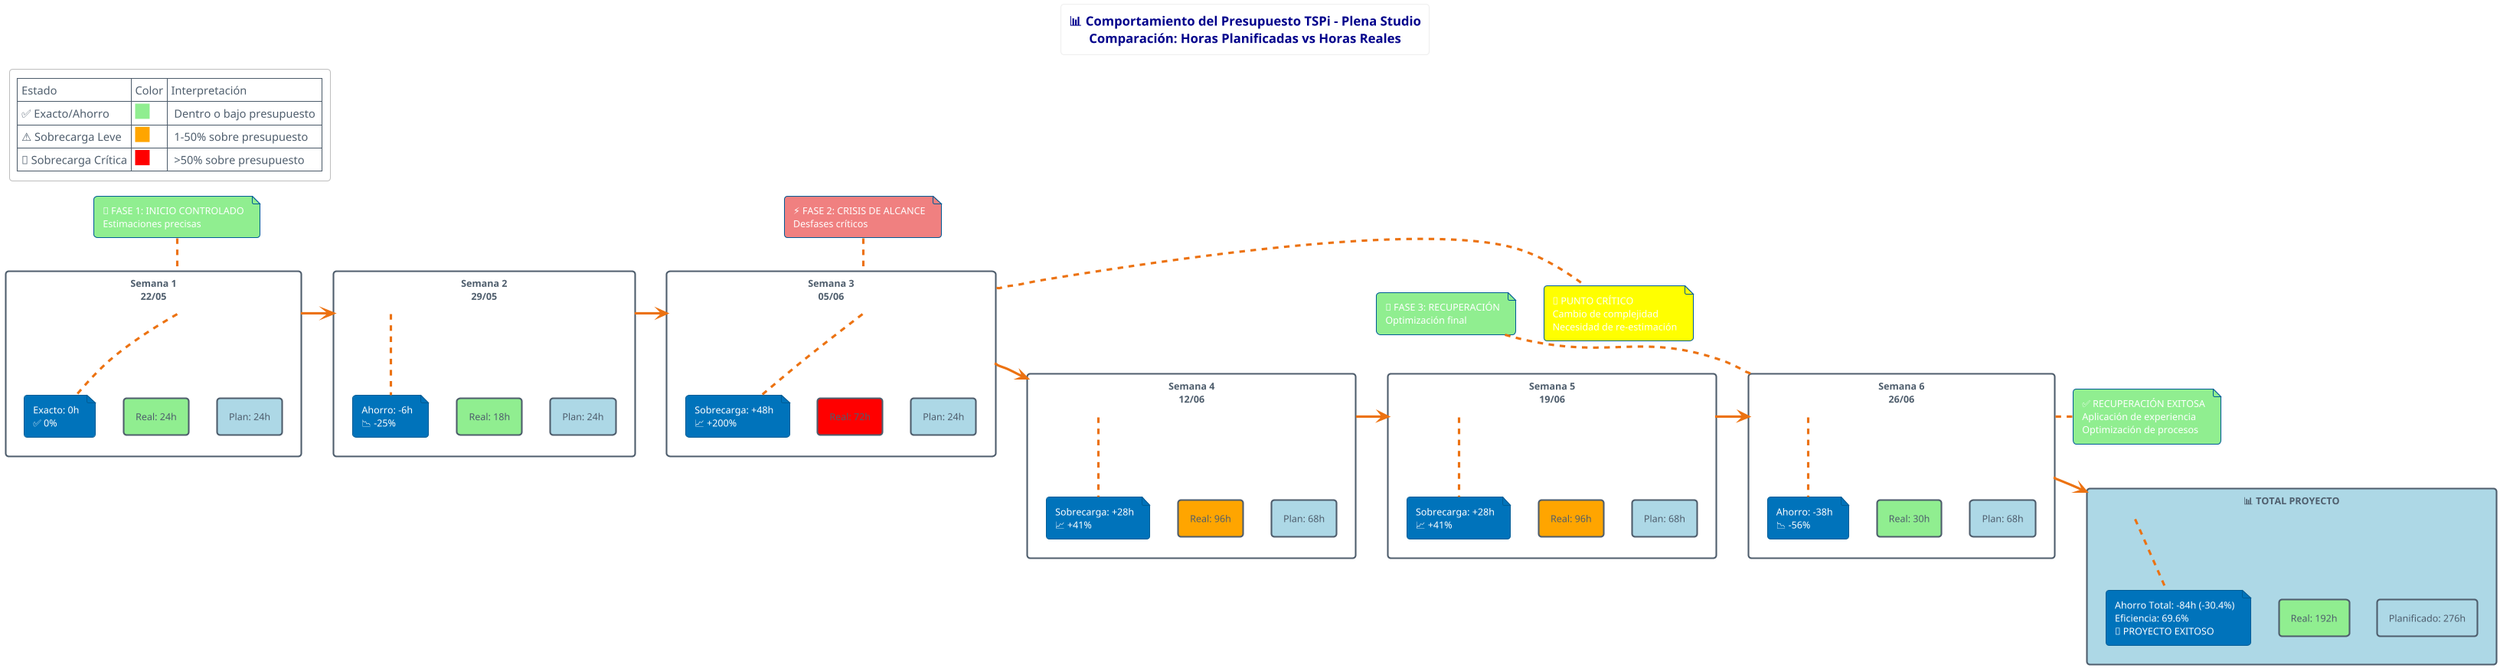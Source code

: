 @startuml PresupuestoBarChart
!theme aws-orange
title 📊 Comportamiento del Presupuesto TSPi - Plena Studio\nComparación: Horas Planificadas vs Horas Reales

skinparam backgroundColor White
skinparam titleFontSize 16
skinparam titleFontColor DarkBlue

' Leyenda
legend top left
|Estado|Color|Interpretación|
|✅ Exacto/Ahorro|<back:LightGreen>     </back>| Dentro o bajo presupuesto |
|⚠️ Sobrecarga Leve|<back:Orange>     </back>| 1-50% sobre presupuesto |
|🚨 Sobrecarga Crítica|<back:Red>     </back>| >50% sobre presupuesto |
endlegend

' Semana 1
rectangle "Semana 1\n22/05" as S1 {
  rectangle "Plan: 24h" as S1_plan #LightBlue
  rectangle "Real: 24h" as S1_real #LightGreen
  note bottom of S1 : Exacto: 0h\n✅ 0%
}

' Semana 2
rectangle "Semana 2\n29/05" as S2 {
  rectangle "Plan: 24h" as S2_plan #LightBlue
  rectangle "Real: 18h" as S2_real #LightGreen
  note bottom of S2 : Ahorro: -6h\n📉 -25%
}

' Semana 3
rectangle "Semana 3\n05/06" as S3 {
  rectangle "Plan: 24h" as S3_plan #LightBlue
  rectangle "Real: 72h" as S3_real #Red
  note bottom of S3 : Sobrecarga: +48h\n📈 +200%
}

' Semana 4
rectangle "Semana 4\n12/06" as S4 {
  rectangle "Plan: 68h" as S4_plan #LightBlue
  rectangle "Real: 96h" as S4_real #Orange
  note bottom of S4 : Sobrecarga: +28h\n📈 +41%
}

' Semana 5
rectangle "Semana 5\n19/06" as S5 {
  rectangle "Plan: 68h" as S5_plan #LightBlue
  rectangle "Real: 96h" as S5_real #Orange
  note bottom of S5 : Sobrecarga: +28h\n📈 +41%
}

' Semana 6
rectangle "Semana 6\n26/06" as S6 {
  rectangle "Plan: 68h" as S6_plan #LightBlue
  rectangle "Real: 30h" as S6_real #LightGreen
  note bottom of S6 : Ahorro: -38h\n📉 -56%
}

' Organización de las barras
S1 -right-> S2
S2 -right-> S3
S3 -down-> S4
S4 -right-> S5
S5 -right-> S6

' Resumen total
rectangle "📊 TOTAL PROYECTO" as Total #LightBlue {
  rectangle "Planificado: 276h" as TotalPlan #LightBlue
  rectangle "Real: 192h" as TotalReal #LightGreen
  note bottom of Total : Ahorro Total: -84h (-30.4%)\nEficiencia: 69.6%\n🎯 PROYECTO EXITOSO
}

S6 -down-> Total

' Fases del proyecto con colores
note top of S1 #LightGreen : 🌱 FASE 1: INICIO CONTROLADO\nEstimaciones precisas
note top of S3 #LightCoral : ⚡ FASE 2: CRISIS DE ALCANCE\nDesfases críticos
note top of S6 #LightGreen : 🎯 FASE 3: RECUPERACIÓN\nOptimización final

' Línea de tendencia conceptual
note right of S3 #Yellow : 🚨 PUNTO CRÍTICO\nCambio de complejidad\nNecesidad de re-estimación

note right of S6 #LightGreen : ✅ RECUPERACIÓN EXITOSA\nAplicación de experiencia\nOptimización de procesos

@enduml
